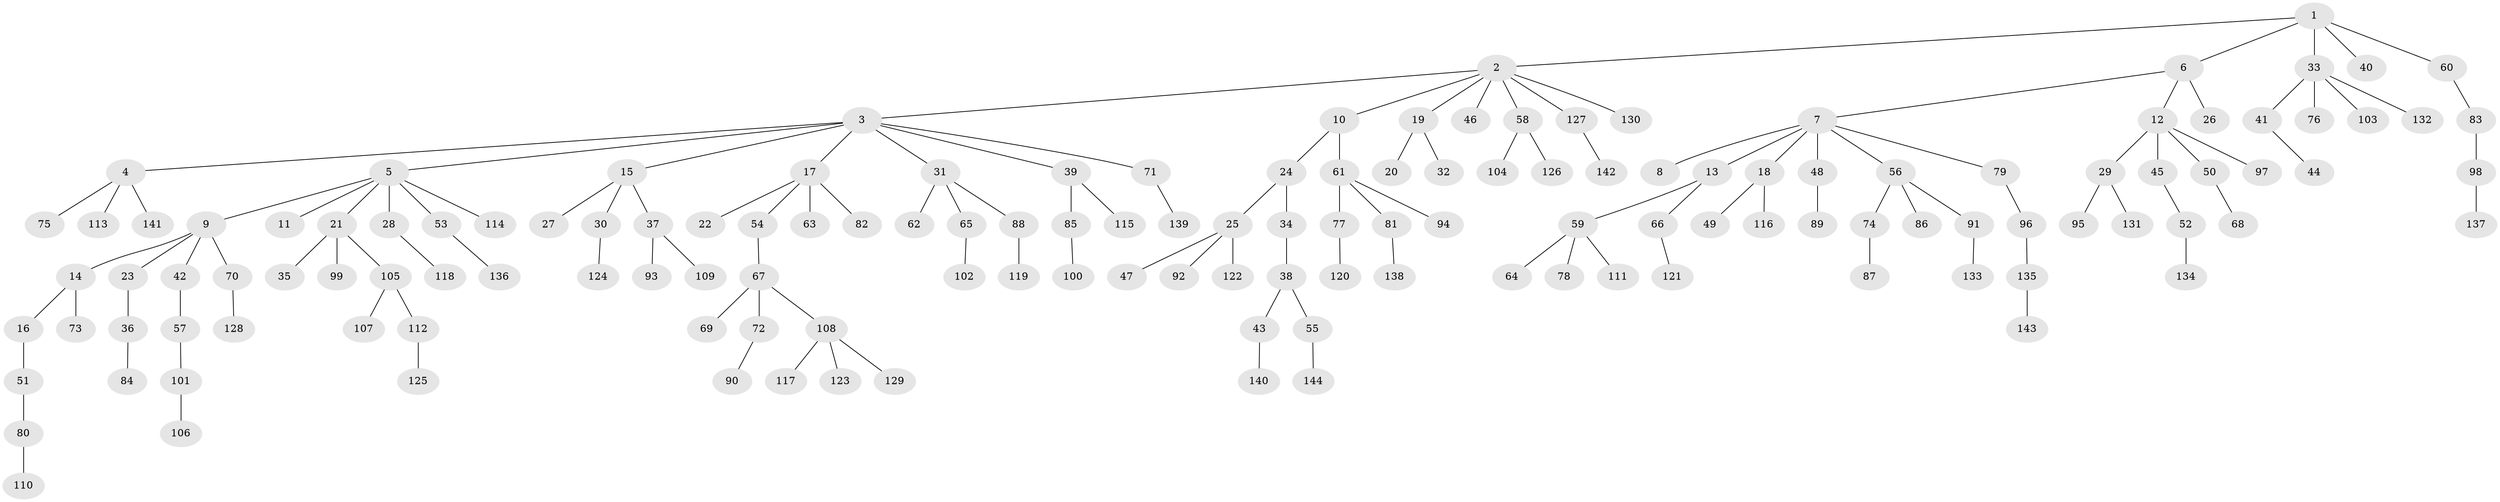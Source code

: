 // Generated by graph-tools (version 1.1) at 2025/02/03/09/25 03:02:27]
// undirected, 144 vertices, 143 edges
graph export_dot {
graph [start="1"]
  node [color=gray90,style=filled];
  1;
  2;
  3;
  4;
  5;
  6;
  7;
  8;
  9;
  10;
  11;
  12;
  13;
  14;
  15;
  16;
  17;
  18;
  19;
  20;
  21;
  22;
  23;
  24;
  25;
  26;
  27;
  28;
  29;
  30;
  31;
  32;
  33;
  34;
  35;
  36;
  37;
  38;
  39;
  40;
  41;
  42;
  43;
  44;
  45;
  46;
  47;
  48;
  49;
  50;
  51;
  52;
  53;
  54;
  55;
  56;
  57;
  58;
  59;
  60;
  61;
  62;
  63;
  64;
  65;
  66;
  67;
  68;
  69;
  70;
  71;
  72;
  73;
  74;
  75;
  76;
  77;
  78;
  79;
  80;
  81;
  82;
  83;
  84;
  85;
  86;
  87;
  88;
  89;
  90;
  91;
  92;
  93;
  94;
  95;
  96;
  97;
  98;
  99;
  100;
  101;
  102;
  103;
  104;
  105;
  106;
  107;
  108;
  109;
  110;
  111;
  112;
  113;
  114;
  115;
  116;
  117;
  118;
  119;
  120;
  121;
  122;
  123;
  124;
  125;
  126;
  127;
  128;
  129;
  130;
  131;
  132;
  133;
  134;
  135;
  136;
  137;
  138;
  139;
  140;
  141;
  142;
  143;
  144;
  1 -- 2;
  1 -- 6;
  1 -- 33;
  1 -- 40;
  1 -- 60;
  2 -- 3;
  2 -- 10;
  2 -- 19;
  2 -- 46;
  2 -- 58;
  2 -- 127;
  2 -- 130;
  3 -- 4;
  3 -- 5;
  3 -- 15;
  3 -- 17;
  3 -- 31;
  3 -- 39;
  3 -- 71;
  4 -- 75;
  4 -- 113;
  4 -- 141;
  5 -- 9;
  5 -- 11;
  5 -- 21;
  5 -- 28;
  5 -- 53;
  5 -- 114;
  6 -- 7;
  6 -- 12;
  6 -- 26;
  7 -- 8;
  7 -- 13;
  7 -- 18;
  7 -- 48;
  7 -- 56;
  7 -- 79;
  9 -- 14;
  9 -- 23;
  9 -- 42;
  9 -- 70;
  10 -- 24;
  10 -- 61;
  12 -- 29;
  12 -- 45;
  12 -- 50;
  12 -- 97;
  13 -- 59;
  13 -- 66;
  14 -- 16;
  14 -- 73;
  15 -- 27;
  15 -- 30;
  15 -- 37;
  16 -- 51;
  17 -- 22;
  17 -- 54;
  17 -- 63;
  17 -- 82;
  18 -- 49;
  18 -- 116;
  19 -- 20;
  19 -- 32;
  21 -- 35;
  21 -- 99;
  21 -- 105;
  23 -- 36;
  24 -- 25;
  24 -- 34;
  25 -- 47;
  25 -- 92;
  25 -- 122;
  28 -- 118;
  29 -- 95;
  29 -- 131;
  30 -- 124;
  31 -- 62;
  31 -- 65;
  31 -- 88;
  33 -- 41;
  33 -- 76;
  33 -- 103;
  33 -- 132;
  34 -- 38;
  36 -- 84;
  37 -- 93;
  37 -- 109;
  38 -- 43;
  38 -- 55;
  39 -- 85;
  39 -- 115;
  41 -- 44;
  42 -- 57;
  43 -- 140;
  45 -- 52;
  48 -- 89;
  50 -- 68;
  51 -- 80;
  52 -- 134;
  53 -- 136;
  54 -- 67;
  55 -- 144;
  56 -- 74;
  56 -- 86;
  56 -- 91;
  57 -- 101;
  58 -- 104;
  58 -- 126;
  59 -- 64;
  59 -- 78;
  59 -- 111;
  60 -- 83;
  61 -- 77;
  61 -- 81;
  61 -- 94;
  65 -- 102;
  66 -- 121;
  67 -- 69;
  67 -- 72;
  67 -- 108;
  70 -- 128;
  71 -- 139;
  72 -- 90;
  74 -- 87;
  77 -- 120;
  79 -- 96;
  80 -- 110;
  81 -- 138;
  83 -- 98;
  85 -- 100;
  88 -- 119;
  91 -- 133;
  96 -- 135;
  98 -- 137;
  101 -- 106;
  105 -- 107;
  105 -- 112;
  108 -- 117;
  108 -- 123;
  108 -- 129;
  112 -- 125;
  127 -- 142;
  135 -- 143;
}
